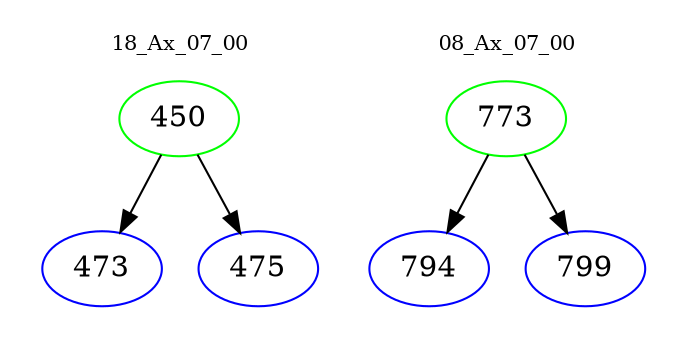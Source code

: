 digraph{
subgraph cluster_0 {
color = white
label = "18_Ax_07_00";
fontsize=10;
T0_450 [label="450", color="green"]
T0_450 -> T0_473 [color="black"]
T0_473 [label="473", color="blue"]
T0_450 -> T0_475 [color="black"]
T0_475 [label="475", color="blue"]
}
subgraph cluster_1 {
color = white
label = "08_Ax_07_00";
fontsize=10;
T1_773 [label="773", color="green"]
T1_773 -> T1_794 [color="black"]
T1_794 [label="794", color="blue"]
T1_773 -> T1_799 [color="black"]
T1_799 [label="799", color="blue"]
}
}
